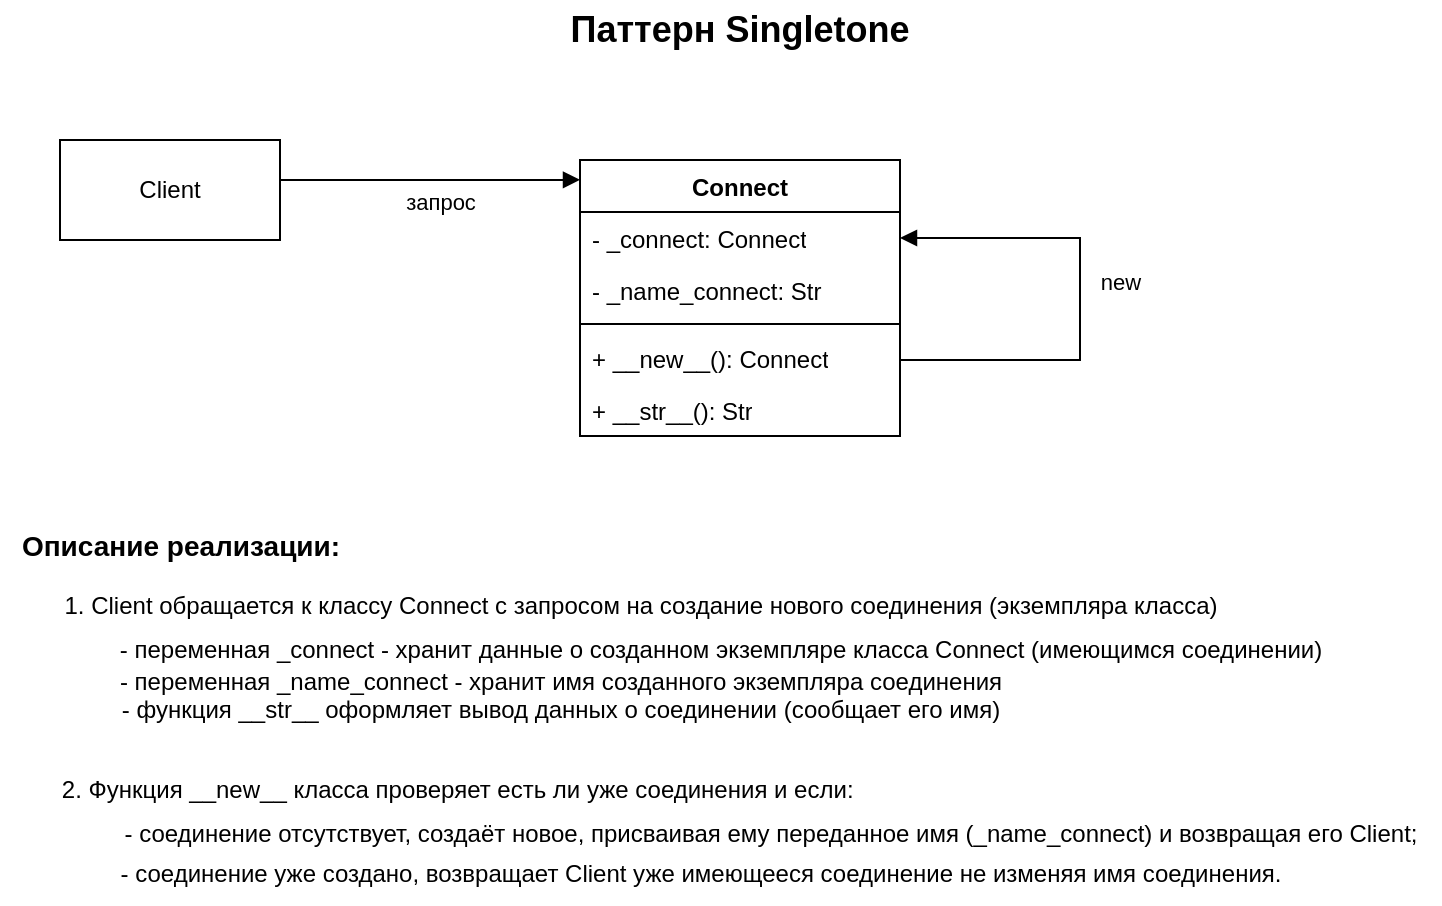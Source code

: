 <mxfile version="22.0.4" type="device">
  <diagram name="Страница — 1" id="_H_CRrQjKjq68oCE0JQe">
    <mxGraphModel dx="1007" dy="592" grid="1" gridSize="10" guides="1" tooltips="1" connect="1" arrows="1" fold="1" page="1" pageScale="1" pageWidth="827" pageHeight="1169" math="0" shadow="0">
      <root>
        <mxCell id="0" />
        <mxCell id="1" parent="0" />
        <mxCell id="r-spYU7C5gEiScYVPd7o-1" value="Connect" style="swimlane;fontStyle=1;align=center;verticalAlign=top;childLayout=stackLayout;horizontal=1;startSize=26;horizontalStack=0;resizeParent=1;resizeParentMax=0;resizeLast=0;collapsible=1;marginBottom=0;whiteSpace=wrap;html=1;" vertex="1" parent="1">
          <mxGeometry x="350" y="110" width="160" height="138" as="geometry" />
        </mxCell>
        <mxCell id="r-spYU7C5gEiScYVPd7o-2" value="- _connect: Connect" style="text;strokeColor=none;fillColor=none;align=left;verticalAlign=top;spacingLeft=4;spacingRight=4;overflow=hidden;rotatable=0;points=[[0,0.5],[1,0.5]];portConstraint=eastwest;whiteSpace=wrap;html=1;" vertex="1" parent="r-spYU7C5gEiScYVPd7o-1">
          <mxGeometry y="26" width="160" height="26" as="geometry" />
        </mxCell>
        <mxCell id="r-spYU7C5gEiScYVPd7o-5" value="- _name_connect: Str" style="text;strokeColor=none;fillColor=none;align=left;verticalAlign=top;spacingLeft=4;spacingRight=4;overflow=hidden;rotatable=0;points=[[0,0.5],[1,0.5]];portConstraint=eastwest;whiteSpace=wrap;html=1;" vertex="1" parent="r-spYU7C5gEiScYVPd7o-1">
          <mxGeometry y="52" width="160" height="26" as="geometry" />
        </mxCell>
        <mxCell id="r-spYU7C5gEiScYVPd7o-3" value="" style="line;strokeWidth=1;fillColor=none;align=left;verticalAlign=middle;spacingTop=-1;spacingLeft=3;spacingRight=3;rotatable=0;labelPosition=right;points=[];portConstraint=eastwest;strokeColor=inherit;" vertex="1" parent="r-spYU7C5gEiScYVPd7o-1">
          <mxGeometry y="78" width="160" height="8" as="geometry" />
        </mxCell>
        <mxCell id="r-spYU7C5gEiScYVPd7o-4" value="+ __new__(): Connect" style="text;strokeColor=none;fillColor=none;align=left;verticalAlign=top;spacingLeft=4;spacingRight=4;overflow=hidden;rotatable=0;points=[[0,0.5],[1,0.5]];portConstraint=eastwest;whiteSpace=wrap;html=1;" vertex="1" parent="r-spYU7C5gEiScYVPd7o-1">
          <mxGeometry y="86" width="160" height="26" as="geometry" />
        </mxCell>
        <mxCell id="r-spYU7C5gEiScYVPd7o-8" value="+ __str__(): Str" style="text;strokeColor=none;fillColor=none;align=left;verticalAlign=top;spacingLeft=4;spacingRight=4;overflow=hidden;rotatable=0;points=[[0,0.5],[1,0.5]];portConstraint=eastwest;whiteSpace=wrap;html=1;" vertex="1" parent="r-spYU7C5gEiScYVPd7o-1">
          <mxGeometry y="112" width="160" height="26" as="geometry" />
        </mxCell>
        <mxCell id="r-spYU7C5gEiScYVPd7o-6" value="&lt;font style=&quot;font-size: 18px;&quot;&gt;&lt;b&gt;Паттерн Singletone&lt;/b&gt;&lt;/font&gt;" style="text;html=1;strokeColor=none;fillColor=none;align=center;verticalAlign=middle;whiteSpace=wrap;rounded=0;" vertex="1" parent="1">
          <mxGeometry x="325" y="30" width="210" height="30" as="geometry" />
        </mxCell>
        <mxCell id="r-spYU7C5gEiScYVPd7o-10" value="Client" style="html=1;whiteSpace=wrap;" vertex="1" parent="1">
          <mxGeometry x="90" y="100" width="110" height="50" as="geometry" />
        </mxCell>
        <mxCell id="r-spYU7C5gEiScYVPd7o-11" value="new" style="html=1;verticalAlign=bottom;endArrow=block;curved=0;rounded=0;entryX=1;entryY=0.5;entryDx=0;entryDy=0;" edge="1" parent="1" target="r-spYU7C5gEiScYVPd7o-2">
          <mxGeometry x="-0.004" y="-20" width="80" relative="1" as="geometry">
            <mxPoint x="510" y="210" as="sourcePoint" />
            <mxPoint x="590" y="150" as="targetPoint" />
            <Array as="points">
              <mxPoint x="600" y="210" />
              <mxPoint x="600" y="149" />
            </Array>
            <mxPoint as="offset" />
          </mxGeometry>
        </mxCell>
        <mxCell id="r-spYU7C5gEiScYVPd7o-12" value="запрос" style="html=1;verticalAlign=bottom;endArrow=block;curved=0;rounded=0;entryX=0;entryY=0.072;entryDx=0;entryDy=0;entryPerimeter=0;" edge="1" parent="1" target="r-spYU7C5gEiScYVPd7o-1">
          <mxGeometry x="0.067" y="-20" width="80" relative="1" as="geometry">
            <mxPoint x="200" y="120" as="sourcePoint" />
            <mxPoint x="280" y="120" as="targetPoint" />
            <mxPoint as="offset" />
          </mxGeometry>
        </mxCell>
        <mxCell id="r-spYU7C5gEiScYVPd7o-13" style="edgeStyle=orthogonalEdgeStyle;rounded=0;orthogonalLoop=1;jettySize=auto;html=1;exitX=0.5;exitY=1;exitDx=0;exitDy=0;" edge="1" parent="1" source="r-spYU7C5gEiScYVPd7o-10" target="r-spYU7C5gEiScYVPd7o-10">
          <mxGeometry relative="1" as="geometry" />
        </mxCell>
        <mxCell id="r-spYU7C5gEiScYVPd7o-14" value="&lt;b&gt;&lt;font style=&quot;font-size: 14px;&quot;&gt;Описание реализации:&lt;/font&gt;&lt;/b&gt;" style="text;html=1;align=center;verticalAlign=middle;resizable=0;points=[];autosize=1;strokeColor=none;fillColor=none;" vertex="1" parent="1">
          <mxGeometry x="60" y="288" width="180" height="30" as="geometry" />
        </mxCell>
        <mxCell id="r-spYU7C5gEiScYVPd7o-15" value="1. Client обращается к классу Connect с запросом на создание нового соединения (экземпляра класса)" style="text;html=1;align=center;verticalAlign=middle;resizable=0;points=[];autosize=1;strokeColor=none;fillColor=none;" vertex="1" parent="1">
          <mxGeometry x="80" y="318" width="600" height="30" as="geometry" />
        </mxCell>
        <mxCell id="r-spYU7C5gEiScYVPd7o-16" value="2. Функция __new__ класса проверяет есть ли уже соединения и если:&amp;nbsp;" style="text;html=1;align=center;verticalAlign=middle;resizable=0;points=[];autosize=1;strokeColor=none;fillColor=none;" vertex="1" parent="1">
          <mxGeometry x="80" y="410" width="420" height="30" as="geometry" />
        </mxCell>
        <mxCell id="r-spYU7C5gEiScYVPd7o-17" value="- соединение отсутствует, создаёт новое, присваивая ему переданное имя (_name_connect) и возвращая его Client;" style="text;html=1;align=center;verticalAlign=middle;resizable=0;points=[];autosize=1;strokeColor=none;fillColor=none;" vertex="1" parent="1">
          <mxGeometry x="110" y="432" width="670" height="30" as="geometry" />
        </mxCell>
        <mxCell id="r-spYU7C5gEiScYVPd7o-18" value="- соединение уже создано, возвращает Client уже имеющееся соединение не изменяя имя соединения." style="text;html=1;align=center;verticalAlign=middle;resizable=0;points=[];autosize=1;strokeColor=none;fillColor=none;" vertex="1" parent="1">
          <mxGeometry x="110" y="452" width="600" height="30" as="geometry" />
        </mxCell>
        <mxCell id="r-spYU7C5gEiScYVPd7o-19" value="- переменная _connect - хранит данные о созданном экземпляре класса Connect (имеющимся соединении)" style="text;html=1;align=center;verticalAlign=middle;resizable=0;points=[];autosize=1;strokeColor=none;fillColor=none;" vertex="1" parent="1">
          <mxGeometry x="110" y="340" width="620" height="30" as="geometry" />
        </mxCell>
        <mxCell id="r-spYU7C5gEiScYVPd7o-20" value="- переменная _name_connect - хранит имя созданного экземпляра соединения" style="text;html=1;align=center;verticalAlign=middle;resizable=0;points=[];autosize=1;strokeColor=none;fillColor=none;" vertex="1" parent="1">
          <mxGeometry x="110" y="356" width="460" height="30" as="geometry" />
        </mxCell>
        <mxCell id="r-spYU7C5gEiScYVPd7o-21" value="- функция __str__ оформляет вывод данных о соединении (сообщает его имя)" style="text;html=1;align=center;verticalAlign=middle;resizable=0;points=[];autosize=1;strokeColor=none;fillColor=none;" vertex="1" parent="1">
          <mxGeometry x="110" y="370" width="460" height="30" as="geometry" />
        </mxCell>
      </root>
    </mxGraphModel>
  </diagram>
</mxfile>
